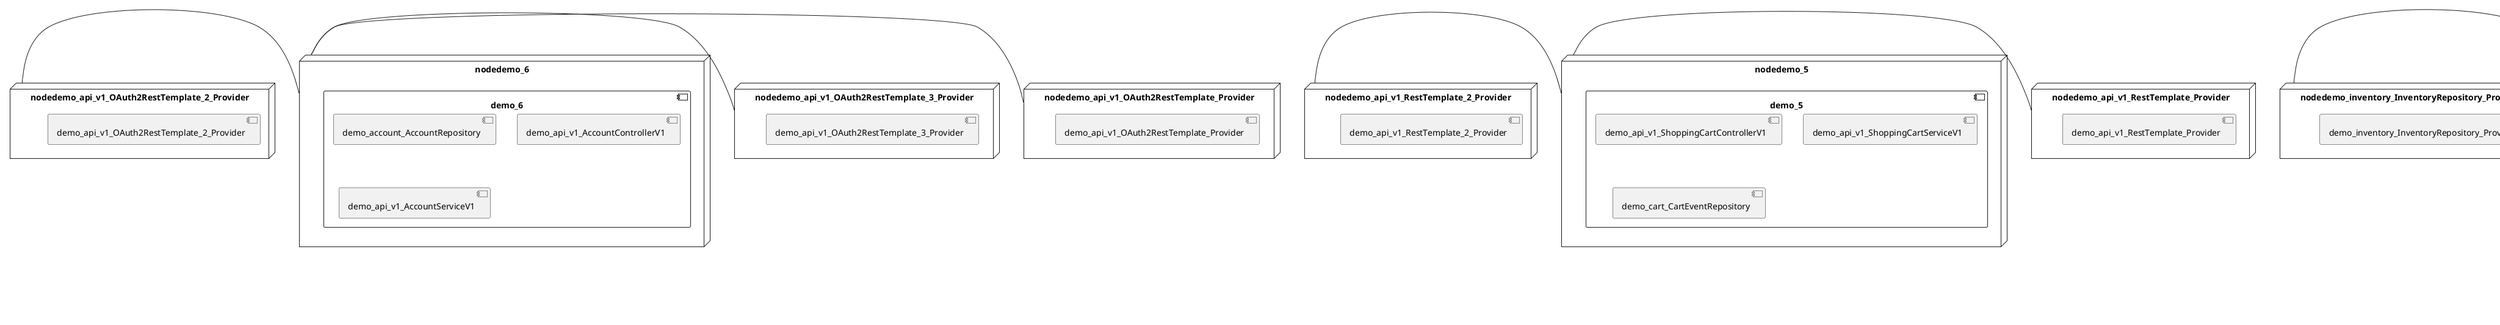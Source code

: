 @startuml
skinparam fixCircleLabelOverlapping true
skinparam componentStyle uml2
node nodedemo {
component demo {
[demo_api_v1_UserControllerV1] [[kbastani-spring-cloud-event-sourcing-example.system#_-72cMLqMEe-Jbot_SnF4wA]]
[demo_api_v1_UserServiceV1] [[kbastani-spring-cloud-event-sourcing-example.system#_-72cMLqMEe-Jbot_SnF4wA]]
[demo_user_UserRepository] [[kbastani-spring-cloud-event-sourcing-example.system#_-72cMLqMEe-Jbot_SnF4wA]]
}
}
node nodedemo_2 {
component demo_2 {
[demo_api_v1_CatalogControllerV1] [[kbastani-spring-cloud-event-sourcing-example.system#_-72cMLqMEe-Jbot_SnF4wA]]
[demo_api_v1_CatalogServiceV1] [[kbastani-spring-cloud-event-sourcing-example.system#_-72cMLqMEe-Jbot_SnF4wA]]
[demo_catalog_CatalogInfoRepository] [[kbastani-spring-cloud-event-sourcing-example.system#_-72cMLqMEe-Jbot_SnF4wA]]
}
}
node nodedemo_3 {
component demo_3 {
[DatabaseInitializer] [[kbastani-spring-cloud-event-sourcing-example.system#_-72cMLqMEe-Jbot_SnF4wA]]
[demo_api_v1_OrderControllerV1] [[kbastani-spring-cloud-event-sourcing-example.system#_-72cMLqMEe-Jbot_SnF4wA]]
[demo_api_v1_OrderServiceV1] [[kbastani-spring-cloud-event-sourcing-example.system#_-72cMLqMEe-Jbot_SnF4wA]]
[demo_config_DatabaseInitializer] [[kbastani-spring-cloud-event-sourcing-example.system#_-72cMLqMEe-Jbot_SnF4wA]]
[demo_invoice_InvoiceRepository] [[kbastani-spring-cloud-event-sourcing-example.system#_-72cMLqMEe-Jbot_SnF4wA]]
[demo_order_OrderEventRepository] [[kbastani-spring-cloud-event-sourcing-example.system#_-72cMLqMEe-Jbot_SnF4wA]]
[demo_order_OrderRepository] [[kbastani-spring-cloud-event-sourcing-example.system#_-72cMLqMEe-Jbot_SnF4wA]]
}
}
node nodedemo_4 {
component demo_4 {
[demo_UserController] [[kbastani-spring-cloud-event-sourcing-example.system#_-72cMLqMEe-Jbot_SnF4wA]]
[demo_UserRepository] [[kbastani-spring-cloud-event-sourcing-example.system#_-72cMLqMEe-Jbot_SnF4wA]]
[demo_UserService] [[kbastani-spring-cloud-event-sourcing-example.system#_-72cMLqMEe-Jbot_SnF4wA]]
[demo_login_UserController] [[kbastani-spring-cloud-event-sourcing-example.system#_-72cMLqMEe-Jbot_SnF4wA]]
}
}
node nodedemo_5 {
component demo_5 {
[demo_api_v1_ShoppingCartControllerV1] [[kbastani-spring-cloud-event-sourcing-example.system#_-72cMLqMEe-Jbot_SnF4wA]]
[demo_api_v1_ShoppingCartServiceV1] [[kbastani-spring-cloud-event-sourcing-example.system#_-72cMLqMEe-Jbot_SnF4wA]]
[demo_cart_CartEventRepository] [[kbastani-spring-cloud-event-sourcing-example.system#_-72cMLqMEe-Jbot_SnF4wA]]
}
}
node nodedemo_6 {
component demo_6 {
[demo_account_AccountRepository] [[kbastani-spring-cloud-event-sourcing-example.system#_-72cMLqMEe-Jbot_SnF4wA]]
[demo_api_v1_AccountControllerV1] [[kbastani-spring-cloud-event-sourcing-example.system#_-72cMLqMEe-Jbot_SnF4wA]]
[demo_api_v1_AccountServiceV1] [[kbastani-spring-cloud-event-sourcing-example.system#_-72cMLqMEe-Jbot_SnF4wA]]
}
}
node nodedemo_v1 {
component demo_v1 {
[demo_v1_InventoryControllerV1] [[kbastani-spring-cloud-event-sourcing-example.system#_-72cMLqMEe-Jbot_SnF4wA]]
[demo_v1_InventoryServiceV1] [[kbastani-spring-cloud-event-sourcing-example.system#_-72cMLqMEe-Jbot_SnF4wA]]
}
}
node nodedemo_api_v1_OAuth2RestTemplate_2_Provider {
[demo_api_v1_OAuth2RestTemplate_2_Provider] [[kbastani-spring-cloud-event-sourcing-example.system#_-72cMLqMEe-Jbot_SnF4wA]]
}
node nodedemo_api_v1_OAuth2RestTemplate_3_Provider {
[demo_api_v1_OAuth2RestTemplate_3_Provider] [[kbastani-spring-cloud-event-sourcing-example.system#_-72cMLqMEe-Jbot_SnF4wA]]
}
node nodedemo_api_v1_OAuth2RestTemplate_Provider {
[demo_api_v1_OAuth2RestTemplate_Provider] [[kbastani-spring-cloud-event-sourcing-example.system#_-72cMLqMEe-Jbot_SnF4wA]]
}
node nodedemo_api_v1_RestTemplate_2_Provider {
[demo_api_v1_RestTemplate_2_Provider] [[kbastani-spring-cloud-event-sourcing-example.system#_-72cMLqMEe-Jbot_SnF4wA]]
}
node nodedemo_api_v1_RestTemplate_Provider {
[demo_api_v1_RestTemplate_Provider] [[kbastani-spring-cloud-event-sourcing-example.system#_-72cMLqMEe-Jbot_SnF4wA]]
}
node nodedemo_inventory_InventoryRepository_Provider {
[demo_inventory_InventoryRepository_Provider] [[kbastani-spring-cloud-event-sourcing-example.system#_-72cMLqMEe-Jbot_SnF4wA]]
}
node nodedemo_login_AuthenticationManager_Provider {
[demo_login_AuthenticationManager_Provider] [[kbastani-spring-cloud-event-sourcing-example.system#_-72cMLqMEe-Jbot_SnF4wA]]
}
node nodedemo_login_ClientDetailsService_Provider {
[demo_login_ClientDetailsService_Provider] [[kbastani-spring-cloud-event-sourcing-example.system#_-72cMLqMEe-Jbot_SnF4wA]]
}
node nodedemo_login_HttpSessionSecurityContextRepository_Provider {
[demo_login_HttpSessionSecurityContextRepository_Provider] [[kbastani-spring-cloud-event-sourcing-example.system#_-72cMLqMEe-Jbot_SnF4wA]]
}
node nodedemo_login_LoginController {
[demo_login_LoginController] [[kbastani-spring-cloud-event-sourcing-example.system#_-72cMLqMEe-Jbot_SnF4wA]]
}
node nodedemo_product_ProductRepository_Provider {
[demo_product_ProductRepository_Provider] [[kbastani-spring-cloud-event-sourcing-example.system#_-72cMLqMEe-Jbot_SnF4wA]]
}
node nodedemo_user_UserClientV1 {
[demo_user_UserClientV1] [[kbastani-spring-cloud-event-sourcing-example.system#_-72cMLqMEe-Jbot_SnF4wA]]
}
node nodedemo_v1_Session_Provider {
[demo_v1_Session_Provider] [[kbastani-spring-cloud-event-sourcing-example.system#_-72cMLqMEe-Jbot_SnF4wA]]
}
[nodedemo_api_v1_OAuth2RestTemplate_2_Provider] - [nodedemo_6]
[nodedemo_api_v1_OAuth2RestTemplate_3_Provider] - [nodedemo_6]
[nodedemo_api_v1_OAuth2RestTemplate_Provider] - [nodedemo_6]
[nodedemo_api_v1_RestTemplate_2_Provider] - [nodedemo_5]
[nodedemo_api_v1_RestTemplate_Provider] - [nodedemo_5]
[nodedemo_inventory_InventoryRepository_Provider] - [nodedemo_v1]
[nodedemo_login_AuthenticationManager_Provider] - [nodedemo_login_LoginController]
[nodedemo_login_ClientDetailsService_Provider] - [nodedemo_login_LoginController]
[nodedemo_login_HttpSessionSecurityContextRepository_Provider] - [nodedemo_login_LoginController]
[nodedemo_product_ProductRepository_Provider] - [nodedemo_v1]
[nodedemo_v1_Session_Provider] - [nodedemo_v1]
[nodedemo] - [nodedemo_user_UserClientV1]

@enduml
